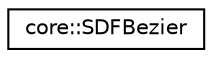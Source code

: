 digraph "Graphical Class Hierarchy"
{
 // LATEX_PDF_SIZE
  edge [fontname="Helvetica",fontsize="10",labelfontname="Helvetica",labelfontsize="10"];
  node [fontname="Helvetica",fontsize="10",shape=record];
  rankdir="LR";
  Node0 [label="core::SDFBezier",height=0.2,width=0.4,color="black", fillcolor="white", style="filled",URL="$da/d35/structcore_1_1SDFBezier.html",tooltip=" "];
}
